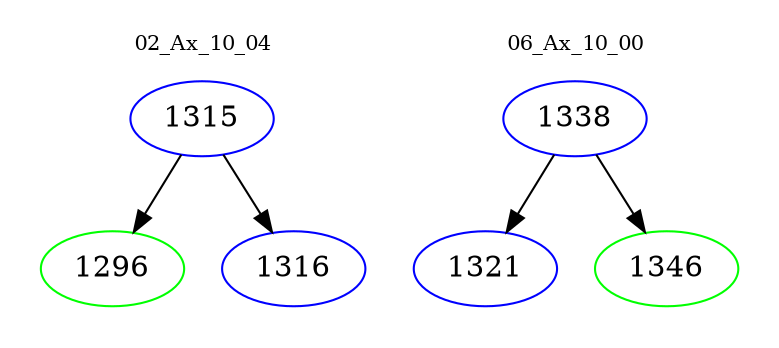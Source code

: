 digraph{
subgraph cluster_0 {
color = white
label = "02_Ax_10_04";
fontsize=10;
T0_1315 [label="1315", color="blue"]
T0_1315 -> T0_1296 [color="black"]
T0_1296 [label="1296", color="green"]
T0_1315 -> T0_1316 [color="black"]
T0_1316 [label="1316", color="blue"]
}
subgraph cluster_1 {
color = white
label = "06_Ax_10_00";
fontsize=10;
T1_1338 [label="1338", color="blue"]
T1_1338 -> T1_1321 [color="black"]
T1_1321 [label="1321", color="blue"]
T1_1338 -> T1_1346 [color="black"]
T1_1346 [label="1346", color="green"]
}
}
